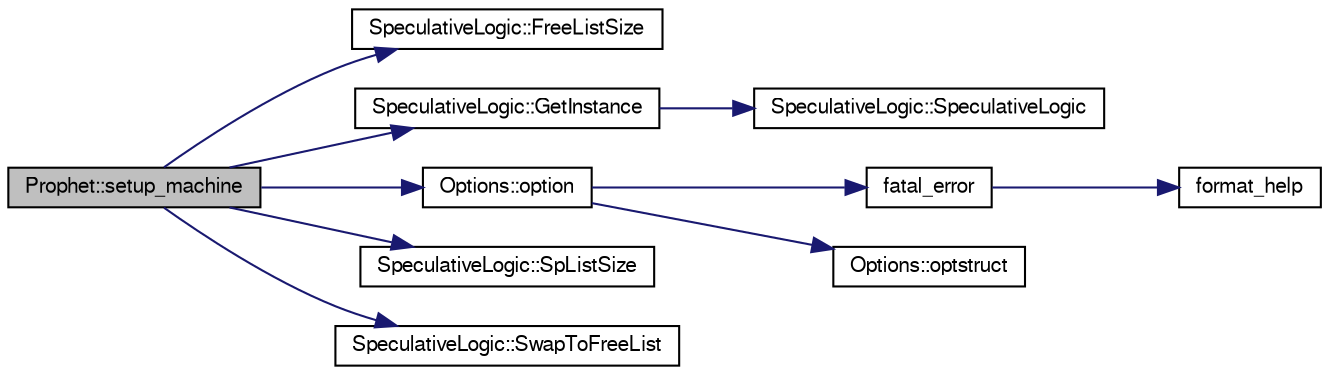 digraph G
{
  edge [fontname="FreeSans",fontsize="10",labelfontname="FreeSans",labelfontsize="10"];
  node [fontname="FreeSans",fontsize="10",shape=record];
  rankdir=LR;
  Node1 [label="Prophet::setup_machine",height=0.2,width=0.4,color="black", fillcolor="grey75", style="filled" fontcolor="black"];
  Node1 -> Node2 [color="midnightblue",fontsize="10",style="solid"];
  Node2 [label="SpeculativeLogic::FreeListSize",height=0.2,width=0.4,color="black", fillcolor="white", style="filled",URL="$classSpeculativeLogic.html#ae8addd001c76eff87101f1c8a3911a23"];
  Node1 -> Node3 [color="midnightblue",fontsize="10",style="solid"];
  Node3 [label="SpeculativeLogic::GetInstance",height=0.2,width=0.4,color="black", fillcolor="white", style="filled",URL="$classSpeculativeLogic.html#af95e558b3c77884f73b10a0fcf480fe5"];
  Node3 -> Node4 [color="midnightblue",fontsize="10",style="solid"];
  Node4 [label="SpeculativeLogic::SpeculativeLogic",height=0.2,width=0.4,color="black", fillcolor="white", style="filled",URL="$classSpeculativeLogic.html#a11e6d258e73e5d34f8128bbbbd8f1ddb"];
  Node1 -> Node5 [color="midnightblue",fontsize="10",style="solid"];
  Node5 [label="Options::option",height=0.2,width=0.4,color="black", fillcolor="white", style="filled",URL="$classOptions.html#a3a535c4c76588d00f62c9817bc0ff63b"];
  Node5 -> Node6 [color="midnightblue",fontsize="10",style="solid"];
  Node6 [label="fatal_error",height=0.2,width=0.4,color="black", fillcolor="white", style="filled",URL="$error_8cc.html#ab5b64997b285ceb84915e7f321b4db20"];
  Node6 -> Node7 [color="midnightblue",fontsize="10",style="solid"];
  Node7 [label="format_help",height=0.2,width=0.4,color="black", fillcolor="white", style="filled",URL="$error_8cc.html#aa182c84a77010100b5b8a15b1ff22e70"];
  Node5 -> Node8 [color="midnightblue",fontsize="10",style="solid"];
  Node8 [label="Options::optstruct",height=0.2,width=0.4,color="black", fillcolor="white", style="filled",URL="$classOptions.html#a4a9be4a96d5b12a8abb469fef02af7ee"];
  Node1 -> Node9 [color="midnightblue",fontsize="10",style="solid"];
  Node9 [label="SpeculativeLogic::SpListSize",height=0.2,width=0.4,color="black", fillcolor="white", style="filled",URL="$classSpeculativeLogic.html#aefbc24db69f077274b14f607955a7358"];
  Node1 -> Node10 [color="midnightblue",fontsize="10",style="solid"];
  Node10 [label="SpeculativeLogic::SwapToFreeList",height=0.2,width=0.4,color="black", fillcolor="white", style="filled",URL="$classSpeculativeLogic.html#a8e5f35ba96b8b0d8f43620550a994529"];
}
